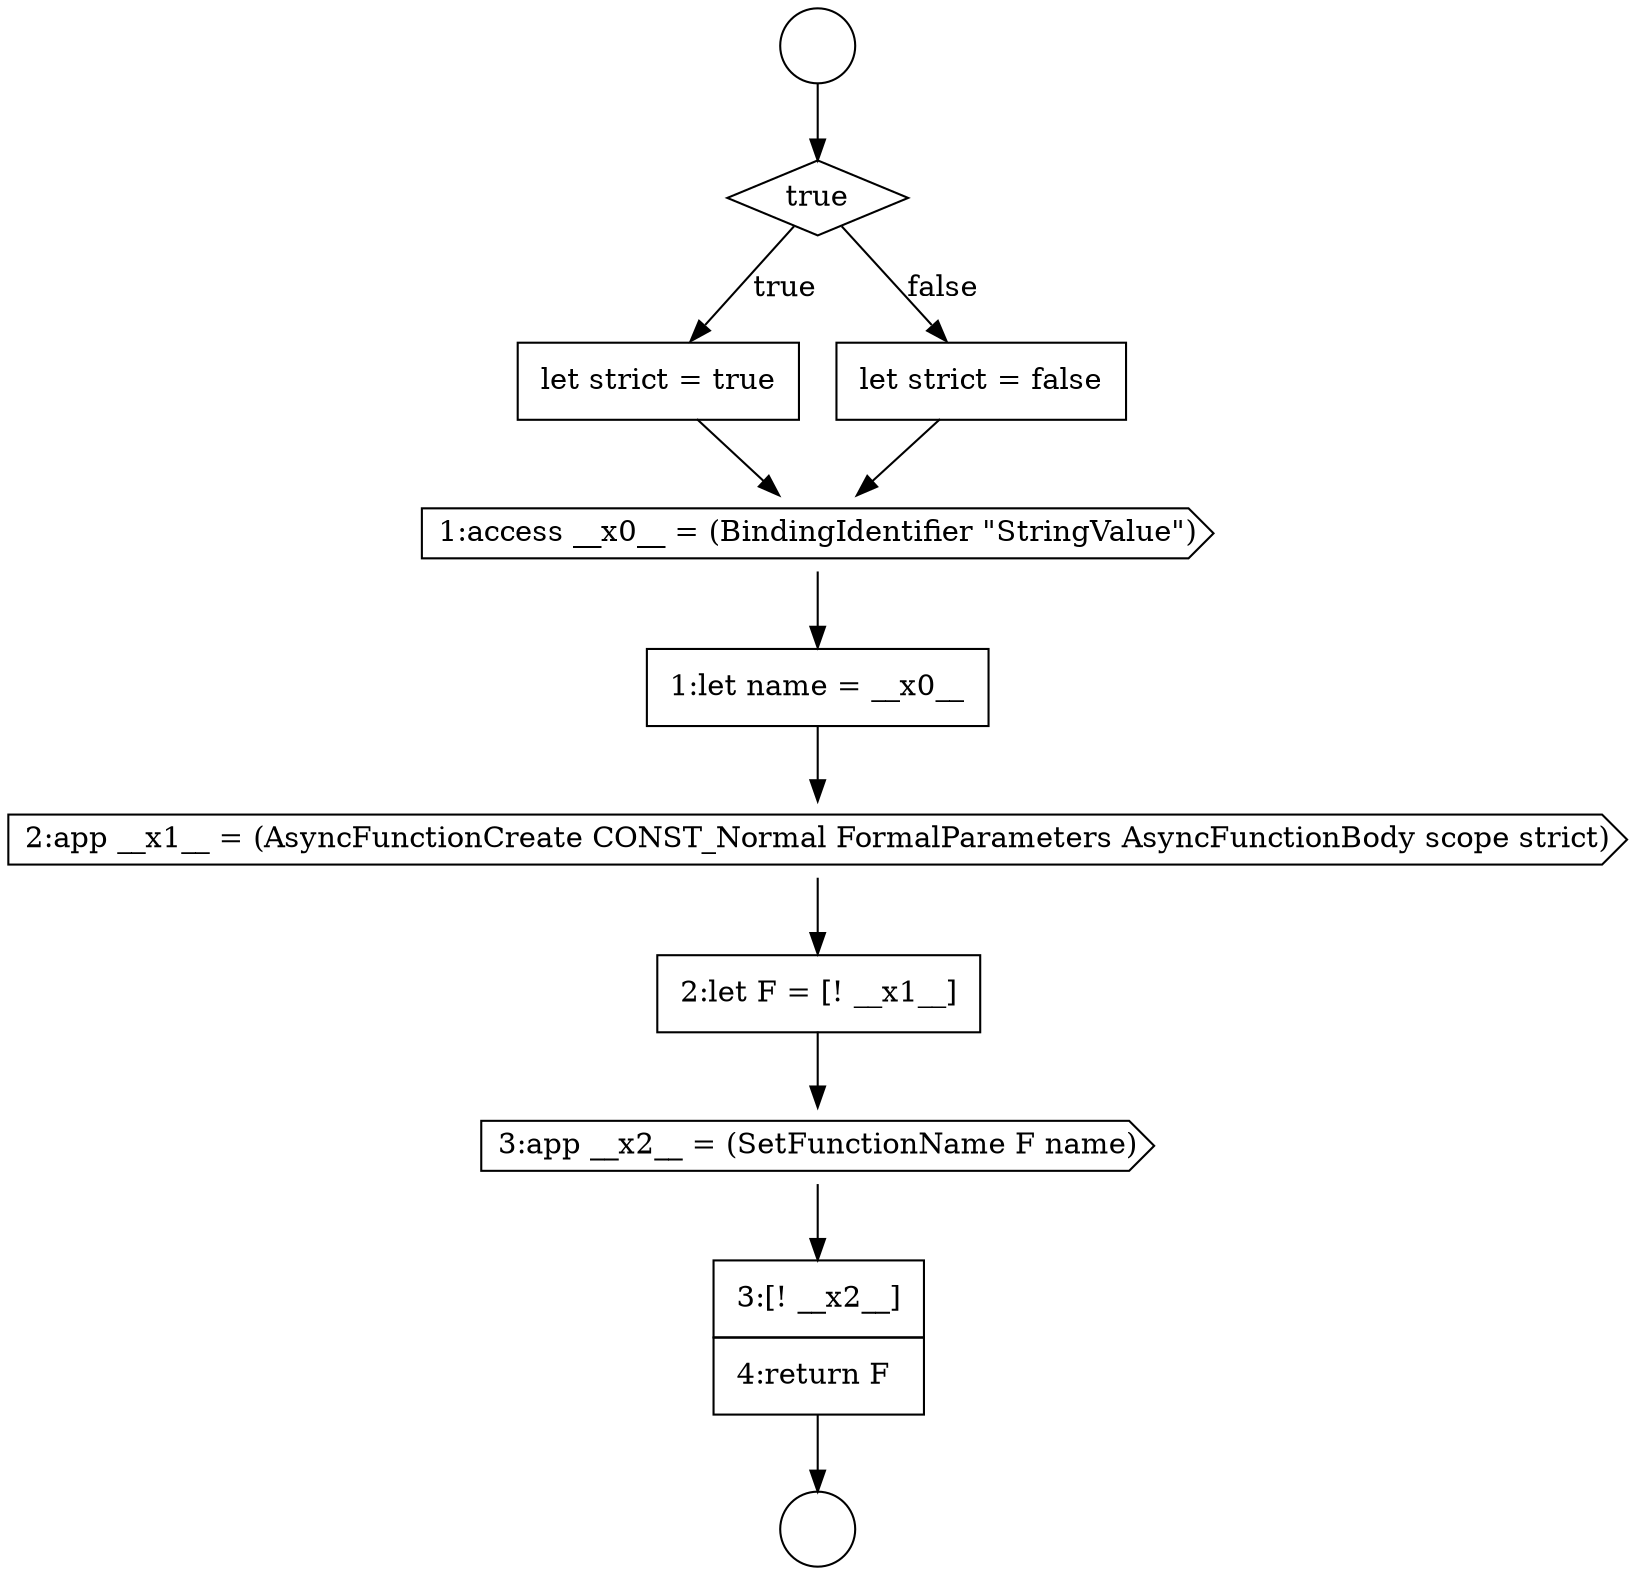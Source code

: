 digraph {
  node8674 [shape=cds, label=<<font color="black">1:access __x0__ = (BindingIdentifier &quot;StringValue&quot;)</font>> color="black" fillcolor="white" style=filled]
  node8672 [shape=none, margin=0, label=<<font color="black">
    <table border="0" cellborder="1" cellspacing="0" cellpadding="10">
      <tr><td align="left">let strict = true</td></tr>
    </table>
  </font>> color="black" fillcolor="white" style=filled]
  node8677 [shape=none, margin=0, label=<<font color="black">
    <table border="0" cellborder="1" cellspacing="0" cellpadding="10">
      <tr><td align="left">2:let F = [! __x1__]</td></tr>
    </table>
  </font>> color="black" fillcolor="white" style=filled]
  node8673 [shape=none, margin=0, label=<<font color="black">
    <table border="0" cellborder="1" cellspacing="0" cellpadding="10">
      <tr><td align="left">let strict = false</td></tr>
    </table>
  </font>> color="black" fillcolor="white" style=filled]
  node8676 [shape=cds, label=<<font color="black">2:app __x1__ = (AsyncFunctionCreate CONST_Normal FormalParameters AsyncFunctionBody scope strict)</font>> color="black" fillcolor="white" style=filled]
  node8669 [shape=circle label=" " color="black" fillcolor="white" style=filled]
  node8679 [shape=none, margin=0, label=<<font color="black">
    <table border="0" cellborder="1" cellspacing="0" cellpadding="10">
      <tr><td align="left">3:[! __x2__]</td></tr>
      <tr><td align="left">4:return F</td></tr>
    </table>
  </font>> color="black" fillcolor="white" style=filled]
  node8675 [shape=none, margin=0, label=<<font color="black">
    <table border="0" cellborder="1" cellspacing="0" cellpadding="10">
      <tr><td align="left">1:let name = __x0__</td></tr>
    </table>
  </font>> color="black" fillcolor="white" style=filled]
  node8670 [shape=circle label=" " color="black" fillcolor="white" style=filled]
  node8671 [shape=diamond, label=<<font color="black">true</font>> color="black" fillcolor="white" style=filled]
  node8678 [shape=cds, label=<<font color="black">3:app __x2__ = (SetFunctionName F name)</font>> color="black" fillcolor="white" style=filled]
  node8671 -> node8672 [label=<<font color="black">true</font>> color="black"]
  node8671 -> node8673 [label=<<font color="black">false</font>> color="black"]
  node8677 -> node8678 [ color="black"]
  node8678 -> node8679 [ color="black"]
  node8672 -> node8674 [ color="black"]
  node8679 -> node8670 [ color="black"]
  node8669 -> node8671 [ color="black"]
  node8673 -> node8674 [ color="black"]
  node8675 -> node8676 [ color="black"]
  node8674 -> node8675 [ color="black"]
  node8676 -> node8677 [ color="black"]
}

